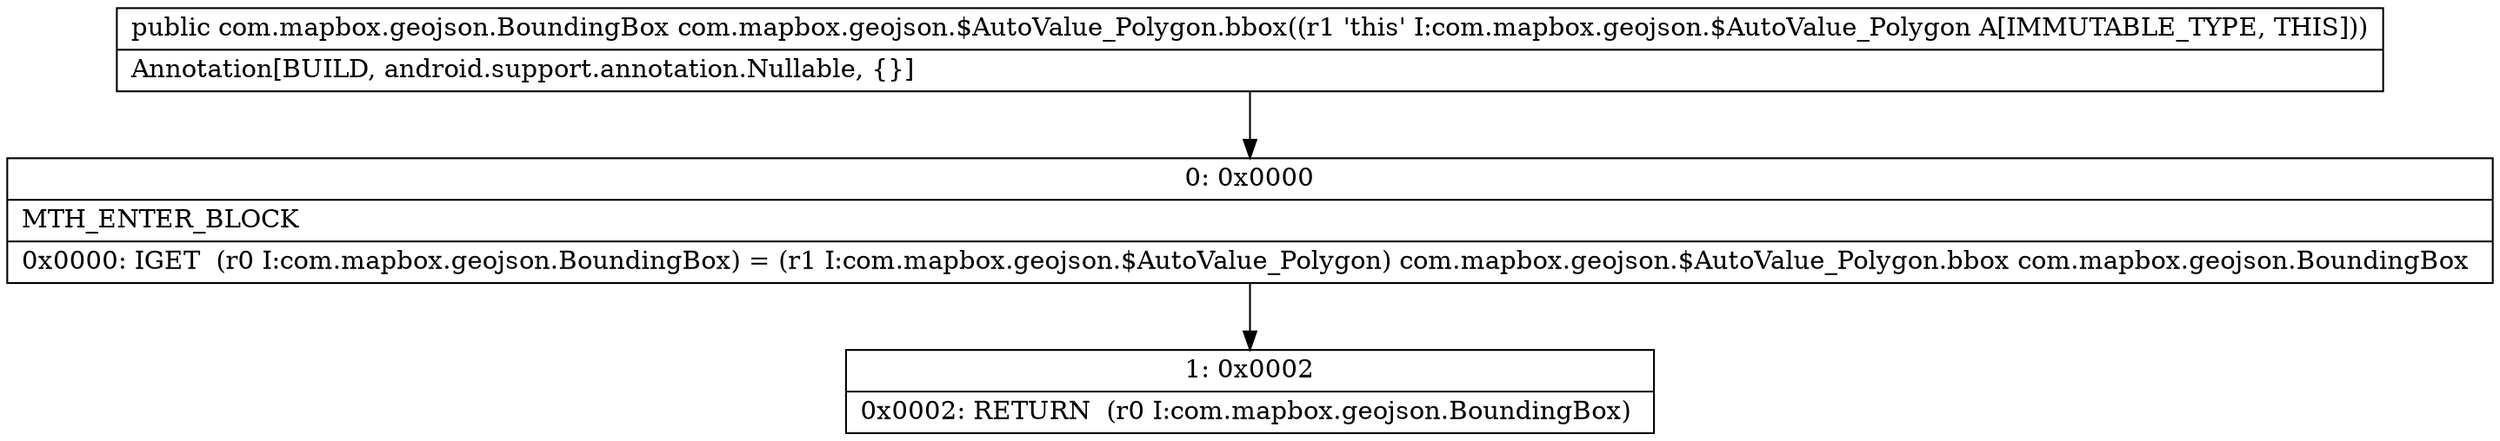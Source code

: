 digraph "CFG forcom.mapbox.geojson.$AutoValue_Polygon.bbox()Lcom\/mapbox\/geojson\/BoundingBox;" {
Node_0 [shape=record,label="{0\:\ 0x0000|MTH_ENTER_BLOCK\l|0x0000: IGET  (r0 I:com.mapbox.geojson.BoundingBox) = (r1 I:com.mapbox.geojson.$AutoValue_Polygon) com.mapbox.geojson.$AutoValue_Polygon.bbox com.mapbox.geojson.BoundingBox \l}"];
Node_1 [shape=record,label="{1\:\ 0x0002|0x0002: RETURN  (r0 I:com.mapbox.geojson.BoundingBox) \l}"];
MethodNode[shape=record,label="{public com.mapbox.geojson.BoundingBox com.mapbox.geojson.$AutoValue_Polygon.bbox((r1 'this' I:com.mapbox.geojson.$AutoValue_Polygon A[IMMUTABLE_TYPE, THIS]))  | Annotation[BUILD, android.support.annotation.Nullable, \{\}]\l}"];
MethodNode -> Node_0;
Node_0 -> Node_1;
}


